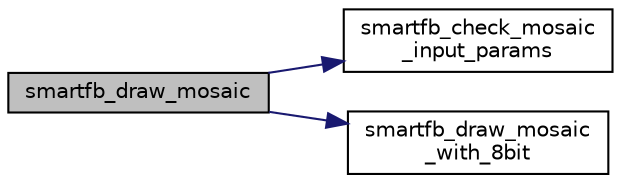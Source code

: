 digraph "smartfb_draw_mosaic"
{
 // INTERACTIVE_SVG=YES
 // LATEX_PDF_SIZE
  bgcolor="transparent";
  edge [fontname="Helvetica",fontsize="10",labelfontname="Helvetica",labelfontsize="10"];
  node [fontname="Helvetica",fontsize="10",shape=record];
  rankdir="LR";
  Node1 [label="smartfb_draw_mosaic",height=0.2,width=0.4,color="black", fillcolor="grey75", style="filled", fontcolor="black",tooltip=" "];
  Node1 -> Node2 [color="midnightblue",fontsize="10",style="solid",fontname="Helvetica"];
  Node2 [label="smartfb_check_mosaic\l_input_params",height=0.2,width=0.4,color="black",URL="$d6/dfc/lib__smartfb_8c.html#a0d1407f9c2170ff88d2de452bff5edaf",tooltip=" "];
  Node1 -> Node3 [color="midnightblue",fontsize="10",style="solid",fontname="Helvetica"];
  Node3 [label="smartfb_draw_mosaic\l_with_8bit",height=0.2,width=0.4,color="black",URL="$d6/dfc/lib__smartfb_8c.html#a9ca8b8939ef56429e150c7639498968c",tooltip=" "];
}
